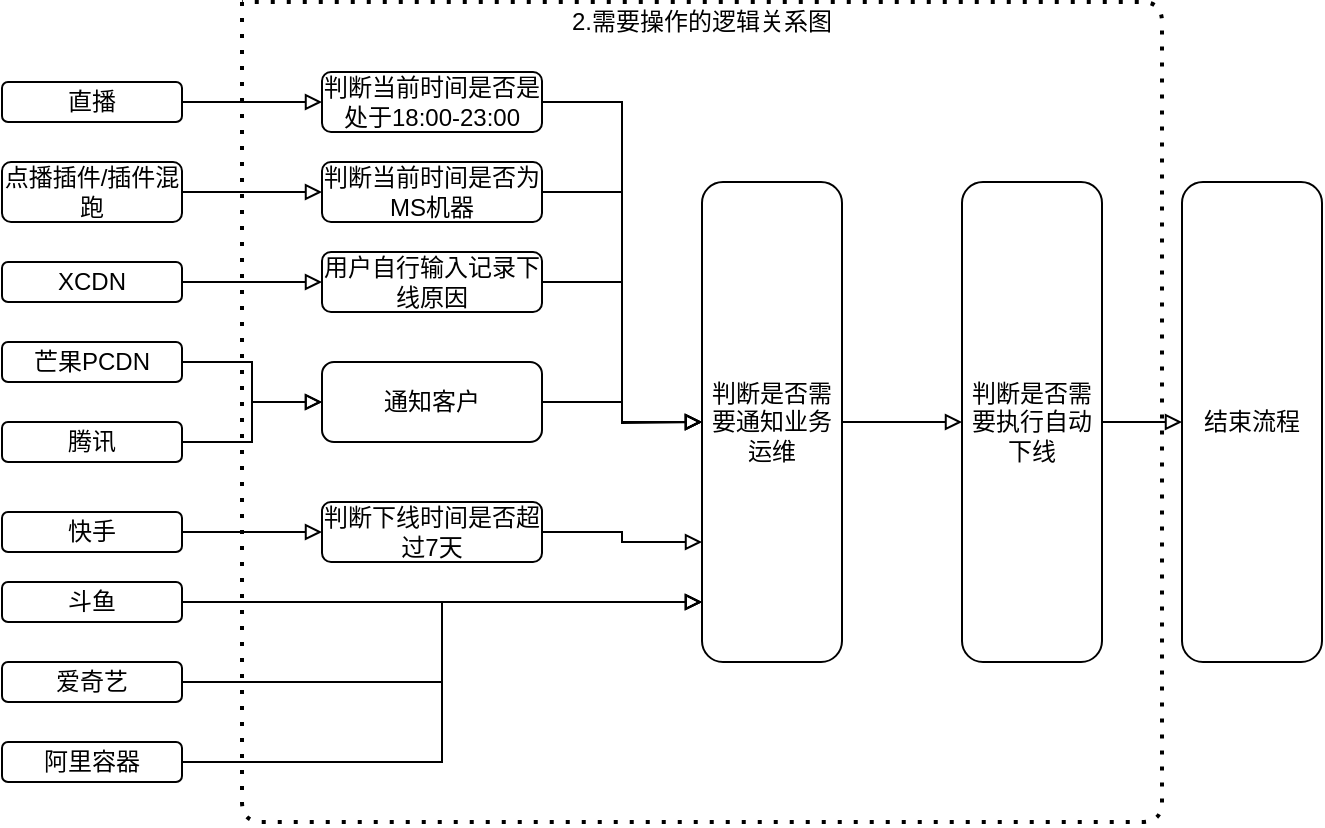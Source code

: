 <mxfile version="13.10.2" type="github">
  <diagram id="C5RBs43oDa-KdzZeNtuy" name="Page-1">
    <mxGraphModel dx="740" dy="424" grid="1" gridSize="10" guides="1" tooltips="1" connect="1" arrows="1" fold="1" page="1" pageScale="1" pageWidth="827" pageHeight="1169" math="0" shadow="0">
      <root>
        <mxCell id="WIyWlLk6GJQsqaUBKTNV-0" />
        <mxCell id="WIyWlLk6GJQsqaUBKTNV-1" parent="WIyWlLk6GJQsqaUBKTNV-0" />
        <mxCell id="hQZkc8gAuh2M-leD8xaD-19" style="edgeStyle=orthogonalEdgeStyle;rounded=0;orthogonalLoop=1;jettySize=auto;html=1;exitX=1;exitY=0.5;exitDx=0;exitDy=0;entryX=0;entryY=0.5;entryDx=0;entryDy=0;endArrow=block;endFill=0;" edge="1" parent="WIyWlLk6GJQsqaUBKTNV-1" source="hQZkc8gAuh2M-leD8xaD-0" target="hQZkc8gAuh2M-leD8xaD-16">
          <mxGeometry relative="1" as="geometry" />
        </mxCell>
        <mxCell id="hQZkc8gAuh2M-leD8xaD-0" value="点播插件/插件混跑" style="rounded=1;whiteSpace=wrap;html=1;" vertex="1" parent="WIyWlLk6GJQsqaUBKTNV-1">
          <mxGeometry x="20" y="120" width="90" height="30" as="geometry" />
        </mxCell>
        <mxCell id="hQZkc8gAuh2M-leD8xaD-15" style="edgeStyle=orthogonalEdgeStyle;rounded=0;orthogonalLoop=1;jettySize=auto;html=1;exitX=1;exitY=0.5;exitDx=0;exitDy=0;entryX=0;entryY=0.5;entryDx=0;entryDy=0;endArrow=block;endFill=0;" edge="1" parent="WIyWlLk6GJQsqaUBKTNV-1" source="hQZkc8gAuh2M-leD8xaD-1" target="hQZkc8gAuh2M-leD8xaD-10">
          <mxGeometry relative="1" as="geometry" />
        </mxCell>
        <mxCell id="hQZkc8gAuh2M-leD8xaD-1" value="直播" style="rounded=1;whiteSpace=wrap;html=1;" vertex="1" parent="WIyWlLk6GJQsqaUBKTNV-1">
          <mxGeometry x="20" y="80" width="90" height="20" as="geometry" />
        </mxCell>
        <mxCell id="hQZkc8gAuh2M-leD8xaD-18" style="edgeStyle=orthogonalEdgeStyle;rounded=0;orthogonalLoop=1;jettySize=auto;html=1;exitX=1;exitY=0.5;exitDx=0;exitDy=0;entryX=0;entryY=0.5;entryDx=0;entryDy=0;endArrow=block;endFill=0;" edge="1" parent="WIyWlLk6GJQsqaUBKTNV-1" source="hQZkc8gAuh2M-leD8xaD-2" target="hQZkc8gAuh2M-leD8xaD-17">
          <mxGeometry relative="1" as="geometry" />
        </mxCell>
        <mxCell id="hQZkc8gAuh2M-leD8xaD-2" value="XCDN" style="rounded=1;whiteSpace=wrap;html=1;" vertex="1" parent="WIyWlLk6GJQsqaUBKTNV-1">
          <mxGeometry x="20" y="170" width="90" height="20" as="geometry" />
        </mxCell>
        <mxCell id="hQZkc8gAuh2M-leD8xaD-22" style="edgeStyle=orthogonalEdgeStyle;rounded=0;orthogonalLoop=1;jettySize=auto;html=1;exitX=1;exitY=0.5;exitDx=0;exitDy=0;entryX=0;entryY=0.5;entryDx=0;entryDy=0;endArrow=block;endFill=0;" edge="1" parent="WIyWlLk6GJQsqaUBKTNV-1" source="hQZkc8gAuh2M-leD8xaD-3" target="hQZkc8gAuh2M-leD8xaD-21">
          <mxGeometry relative="1" as="geometry" />
        </mxCell>
        <mxCell id="hQZkc8gAuh2M-leD8xaD-3" value="芒果PCDN" style="rounded=1;whiteSpace=wrap;html=1;" vertex="1" parent="WIyWlLk6GJQsqaUBKTNV-1">
          <mxGeometry x="20" y="210" width="90" height="20" as="geometry" />
        </mxCell>
        <mxCell id="hQZkc8gAuh2M-leD8xaD-36" style="edgeStyle=orthogonalEdgeStyle;rounded=0;orthogonalLoop=1;jettySize=auto;html=1;exitX=1;exitY=0.5;exitDx=0;exitDy=0;entryX=0;entryY=0.875;entryDx=0;entryDy=0;entryPerimeter=0;endArrow=block;endFill=0;" edge="1" parent="WIyWlLk6GJQsqaUBKTNV-1" source="hQZkc8gAuh2M-leD8xaD-4" target="hQZkc8gAuh2M-leD8xaD-24">
          <mxGeometry relative="1" as="geometry" />
        </mxCell>
        <mxCell id="hQZkc8gAuh2M-leD8xaD-4" value="阿里容器" style="rounded=1;whiteSpace=wrap;html=1;" vertex="1" parent="WIyWlLk6GJQsqaUBKTNV-1">
          <mxGeometry x="20" y="410" width="90" height="20" as="geometry" />
        </mxCell>
        <mxCell id="hQZkc8gAuh2M-leD8xaD-23" style="edgeStyle=orthogonalEdgeStyle;rounded=0;orthogonalLoop=1;jettySize=auto;html=1;exitX=1;exitY=0.5;exitDx=0;exitDy=0;entryX=0;entryY=0.5;entryDx=0;entryDy=0;endArrow=block;endFill=0;" edge="1" parent="WIyWlLk6GJQsqaUBKTNV-1" source="hQZkc8gAuh2M-leD8xaD-5" target="hQZkc8gAuh2M-leD8xaD-21">
          <mxGeometry relative="1" as="geometry" />
        </mxCell>
        <mxCell id="hQZkc8gAuh2M-leD8xaD-5" value="腾讯" style="rounded=1;whiteSpace=wrap;html=1;" vertex="1" parent="WIyWlLk6GJQsqaUBKTNV-1">
          <mxGeometry x="20" y="250" width="90" height="20" as="geometry" />
        </mxCell>
        <mxCell id="hQZkc8gAuh2M-leD8xaD-35" style="edgeStyle=orthogonalEdgeStyle;rounded=0;orthogonalLoop=1;jettySize=auto;html=1;exitX=1;exitY=0.5;exitDx=0;exitDy=0;entryX=0;entryY=0.875;entryDx=0;entryDy=0;entryPerimeter=0;endArrow=block;endFill=0;" edge="1" parent="WIyWlLk6GJQsqaUBKTNV-1" source="hQZkc8gAuh2M-leD8xaD-6" target="hQZkc8gAuh2M-leD8xaD-24">
          <mxGeometry relative="1" as="geometry" />
        </mxCell>
        <mxCell id="hQZkc8gAuh2M-leD8xaD-6" value="爱奇艺" style="rounded=1;whiteSpace=wrap;html=1;" vertex="1" parent="WIyWlLk6GJQsqaUBKTNV-1">
          <mxGeometry x="20" y="370" width="90" height="20" as="geometry" />
        </mxCell>
        <mxCell id="hQZkc8gAuh2M-leD8xaD-33" style="edgeStyle=orthogonalEdgeStyle;rounded=0;orthogonalLoop=1;jettySize=auto;html=1;exitX=1;exitY=0.5;exitDx=0;exitDy=0;entryX=0;entryY=0.875;entryDx=0;entryDy=0;entryPerimeter=0;endArrow=block;endFill=0;" edge="1" parent="WIyWlLk6GJQsqaUBKTNV-1" source="hQZkc8gAuh2M-leD8xaD-7" target="hQZkc8gAuh2M-leD8xaD-24">
          <mxGeometry relative="1" as="geometry" />
        </mxCell>
        <mxCell id="hQZkc8gAuh2M-leD8xaD-7" value="斗鱼" style="rounded=1;whiteSpace=wrap;html=1;" vertex="1" parent="WIyWlLk6GJQsqaUBKTNV-1">
          <mxGeometry x="20" y="330" width="90" height="20" as="geometry" />
        </mxCell>
        <mxCell id="hQZkc8gAuh2M-leD8xaD-32" style="edgeStyle=orthogonalEdgeStyle;rounded=0;orthogonalLoop=1;jettySize=auto;html=1;exitX=1;exitY=0.5;exitDx=0;exitDy=0;endArrow=block;endFill=0;" edge="1" parent="WIyWlLk6GJQsqaUBKTNV-1" source="hQZkc8gAuh2M-leD8xaD-8" target="hQZkc8gAuh2M-leD8xaD-31">
          <mxGeometry relative="1" as="geometry" />
        </mxCell>
        <mxCell id="hQZkc8gAuh2M-leD8xaD-8" value="快手" style="rounded=1;whiteSpace=wrap;html=1;" vertex="1" parent="WIyWlLk6GJQsqaUBKTNV-1">
          <mxGeometry x="20" y="295" width="90" height="20" as="geometry" />
        </mxCell>
        <mxCell id="hQZkc8gAuh2M-leD8xaD-26" style="edgeStyle=orthogonalEdgeStyle;rounded=0;orthogonalLoop=1;jettySize=auto;html=1;exitX=1;exitY=0.5;exitDx=0;exitDy=0;entryX=0;entryY=0.5;entryDx=0;entryDy=0;endArrow=block;endFill=0;" edge="1" parent="WIyWlLk6GJQsqaUBKTNV-1" source="hQZkc8gAuh2M-leD8xaD-10" target="hQZkc8gAuh2M-leD8xaD-24">
          <mxGeometry relative="1" as="geometry" />
        </mxCell>
        <mxCell id="hQZkc8gAuh2M-leD8xaD-10" value="判断当前时间是否是处于18:00-23:00" style="rounded=1;whiteSpace=wrap;html=1;" vertex="1" parent="WIyWlLk6GJQsqaUBKTNV-1">
          <mxGeometry x="180" y="75" width="110" height="30" as="geometry" />
        </mxCell>
        <mxCell id="hQZkc8gAuh2M-leD8xaD-27" style="edgeStyle=orthogonalEdgeStyle;rounded=0;orthogonalLoop=1;jettySize=auto;html=1;exitX=1;exitY=0.5;exitDx=0;exitDy=0;entryX=0;entryY=0.5;entryDx=0;entryDy=0;endArrow=block;endFill=0;" edge="1" parent="WIyWlLk6GJQsqaUBKTNV-1" source="hQZkc8gAuh2M-leD8xaD-16" target="hQZkc8gAuh2M-leD8xaD-24">
          <mxGeometry relative="1" as="geometry" />
        </mxCell>
        <mxCell id="hQZkc8gAuh2M-leD8xaD-16" value="判断当前时间是否为MS机器" style="rounded=1;whiteSpace=wrap;html=1;" vertex="1" parent="WIyWlLk6GJQsqaUBKTNV-1">
          <mxGeometry x="180" y="120" width="110" height="30" as="geometry" />
        </mxCell>
        <mxCell id="hQZkc8gAuh2M-leD8xaD-28" style="edgeStyle=orthogonalEdgeStyle;rounded=0;orthogonalLoop=1;jettySize=auto;html=1;exitX=1;exitY=0.5;exitDx=0;exitDy=0;endArrow=block;endFill=0;" edge="1" parent="WIyWlLk6GJQsqaUBKTNV-1" source="hQZkc8gAuh2M-leD8xaD-17" target="hQZkc8gAuh2M-leD8xaD-24">
          <mxGeometry relative="1" as="geometry" />
        </mxCell>
        <mxCell id="hQZkc8gAuh2M-leD8xaD-17" value="用户自行输入记录下线原因" style="rounded=1;whiteSpace=wrap;html=1;" vertex="1" parent="WIyWlLk6GJQsqaUBKTNV-1">
          <mxGeometry x="180" y="165" width="110" height="30" as="geometry" />
        </mxCell>
        <mxCell id="hQZkc8gAuh2M-leD8xaD-29" style="edgeStyle=orthogonalEdgeStyle;rounded=0;orthogonalLoop=1;jettySize=auto;html=1;exitX=1;exitY=0.5;exitDx=0;exitDy=0;endArrow=block;endFill=0;" edge="1" parent="WIyWlLk6GJQsqaUBKTNV-1" source="hQZkc8gAuh2M-leD8xaD-21">
          <mxGeometry relative="1" as="geometry">
            <mxPoint x="370" y="250" as="targetPoint" />
          </mxGeometry>
        </mxCell>
        <mxCell id="hQZkc8gAuh2M-leD8xaD-21" value="通知客户" style="rounded=1;whiteSpace=wrap;html=1;" vertex="1" parent="WIyWlLk6GJQsqaUBKTNV-1">
          <mxGeometry x="180" y="220" width="110" height="40" as="geometry" />
        </mxCell>
        <mxCell id="hQZkc8gAuh2M-leD8xaD-30" style="edgeStyle=orthogonalEdgeStyle;rounded=0;orthogonalLoop=1;jettySize=auto;html=1;exitX=1;exitY=0.5;exitDx=0;exitDy=0;entryX=0;entryY=0.5;entryDx=0;entryDy=0;endArrow=block;endFill=0;" edge="1" parent="WIyWlLk6GJQsqaUBKTNV-1" source="hQZkc8gAuh2M-leD8xaD-24" target="hQZkc8gAuh2M-leD8xaD-25">
          <mxGeometry relative="1" as="geometry" />
        </mxCell>
        <mxCell id="hQZkc8gAuh2M-leD8xaD-24" value="判断是否需要通知业务运维" style="rounded=1;whiteSpace=wrap;html=1;" vertex="1" parent="WIyWlLk6GJQsqaUBKTNV-1">
          <mxGeometry x="370" y="130" width="70" height="240" as="geometry" />
        </mxCell>
        <mxCell id="hQZkc8gAuh2M-leD8xaD-40" style="edgeStyle=orthogonalEdgeStyle;rounded=0;orthogonalLoop=1;jettySize=auto;html=1;exitX=1;exitY=0.5;exitDx=0;exitDy=0;entryX=0;entryY=0.5;entryDx=0;entryDy=0;endArrow=block;endFill=0;" edge="1" parent="WIyWlLk6GJQsqaUBKTNV-1" source="hQZkc8gAuh2M-leD8xaD-25" target="hQZkc8gAuh2M-leD8xaD-39">
          <mxGeometry relative="1" as="geometry" />
        </mxCell>
        <mxCell id="hQZkc8gAuh2M-leD8xaD-25" value="判断是否需要执行自动下线" style="rounded=1;whiteSpace=wrap;html=1;" vertex="1" parent="WIyWlLk6GJQsqaUBKTNV-1">
          <mxGeometry x="500" y="130" width="70" height="240" as="geometry" />
        </mxCell>
        <mxCell id="hQZkc8gAuh2M-leD8xaD-37" style="edgeStyle=orthogonalEdgeStyle;rounded=0;orthogonalLoop=1;jettySize=auto;html=1;exitX=1;exitY=0.5;exitDx=0;exitDy=0;entryX=0;entryY=0.75;entryDx=0;entryDy=0;endArrow=block;endFill=0;" edge="1" parent="WIyWlLk6GJQsqaUBKTNV-1" source="hQZkc8gAuh2M-leD8xaD-31" target="hQZkc8gAuh2M-leD8xaD-24">
          <mxGeometry relative="1" as="geometry" />
        </mxCell>
        <mxCell id="hQZkc8gAuh2M-leD8xaD-31" value="判断下线时间是否超过7天" style="rounded=1;whiteSpace=wrap;html=1;" vertex="1" parent="WIyWlLk6GJQsqaUBKTNV-1">
          <mxGeometry x="180" y="290" width="110" height="30" as="geometry" />
        </mxCell>
        <mxCell id="hQZkc8gAuh2M-leD8xaD-38" value="2.需要操作的逻辑关系图" style="text;html=1;strokeColor=none;fillColor=none;align=center;verticalAlign=middle;whiteSpace=wrap;rounded=0;" vertex="1" parent="WIyWlLk6GJQsqaUBKTNV-1">
          <mxGeometry x="300" y="40" width="140" height="20" as="geometry" />
        </mxCell>
        <mxCell id="hQZkc8gAuh2M-leD8xaD-39" value="结束流程" style="rounded=1;whiteSpace=wrap;html=1;" vertex="1" parent="WIyWlLk6GJQsqaUBKTNV-1">
          <mxGeometry x="610" y="130" width="70" height="240" as="geometry" />
        </mxCell>
        <mxCell id="hQZkc8gAuh2M-leD8xaD-41" value="" style="endArrow=none;dashed=1;html=1;dashPattern=1 3;strokeWidth=2;" edge="1" parent="WIyWlLk6GJQsqaUBKTNV-1">
          <mxGeometry width="50" height="50" relative="1" as="geometry">
            <mxPoint x="140" y="40" as="sourcePoint" />
            <mxPoint x="140" y="40" as="targetPoint" />
            <Array as="points">
              <mxPoint x="140" y="450" />
              <mxPoint x="600" y="450" />
              <mxPoint x="600" y="40" />
            </Array>
          </mxGeometry>
        </mxCell>
      </root>
    </mxGraphModel>
  </diagram>
</mxfile>
